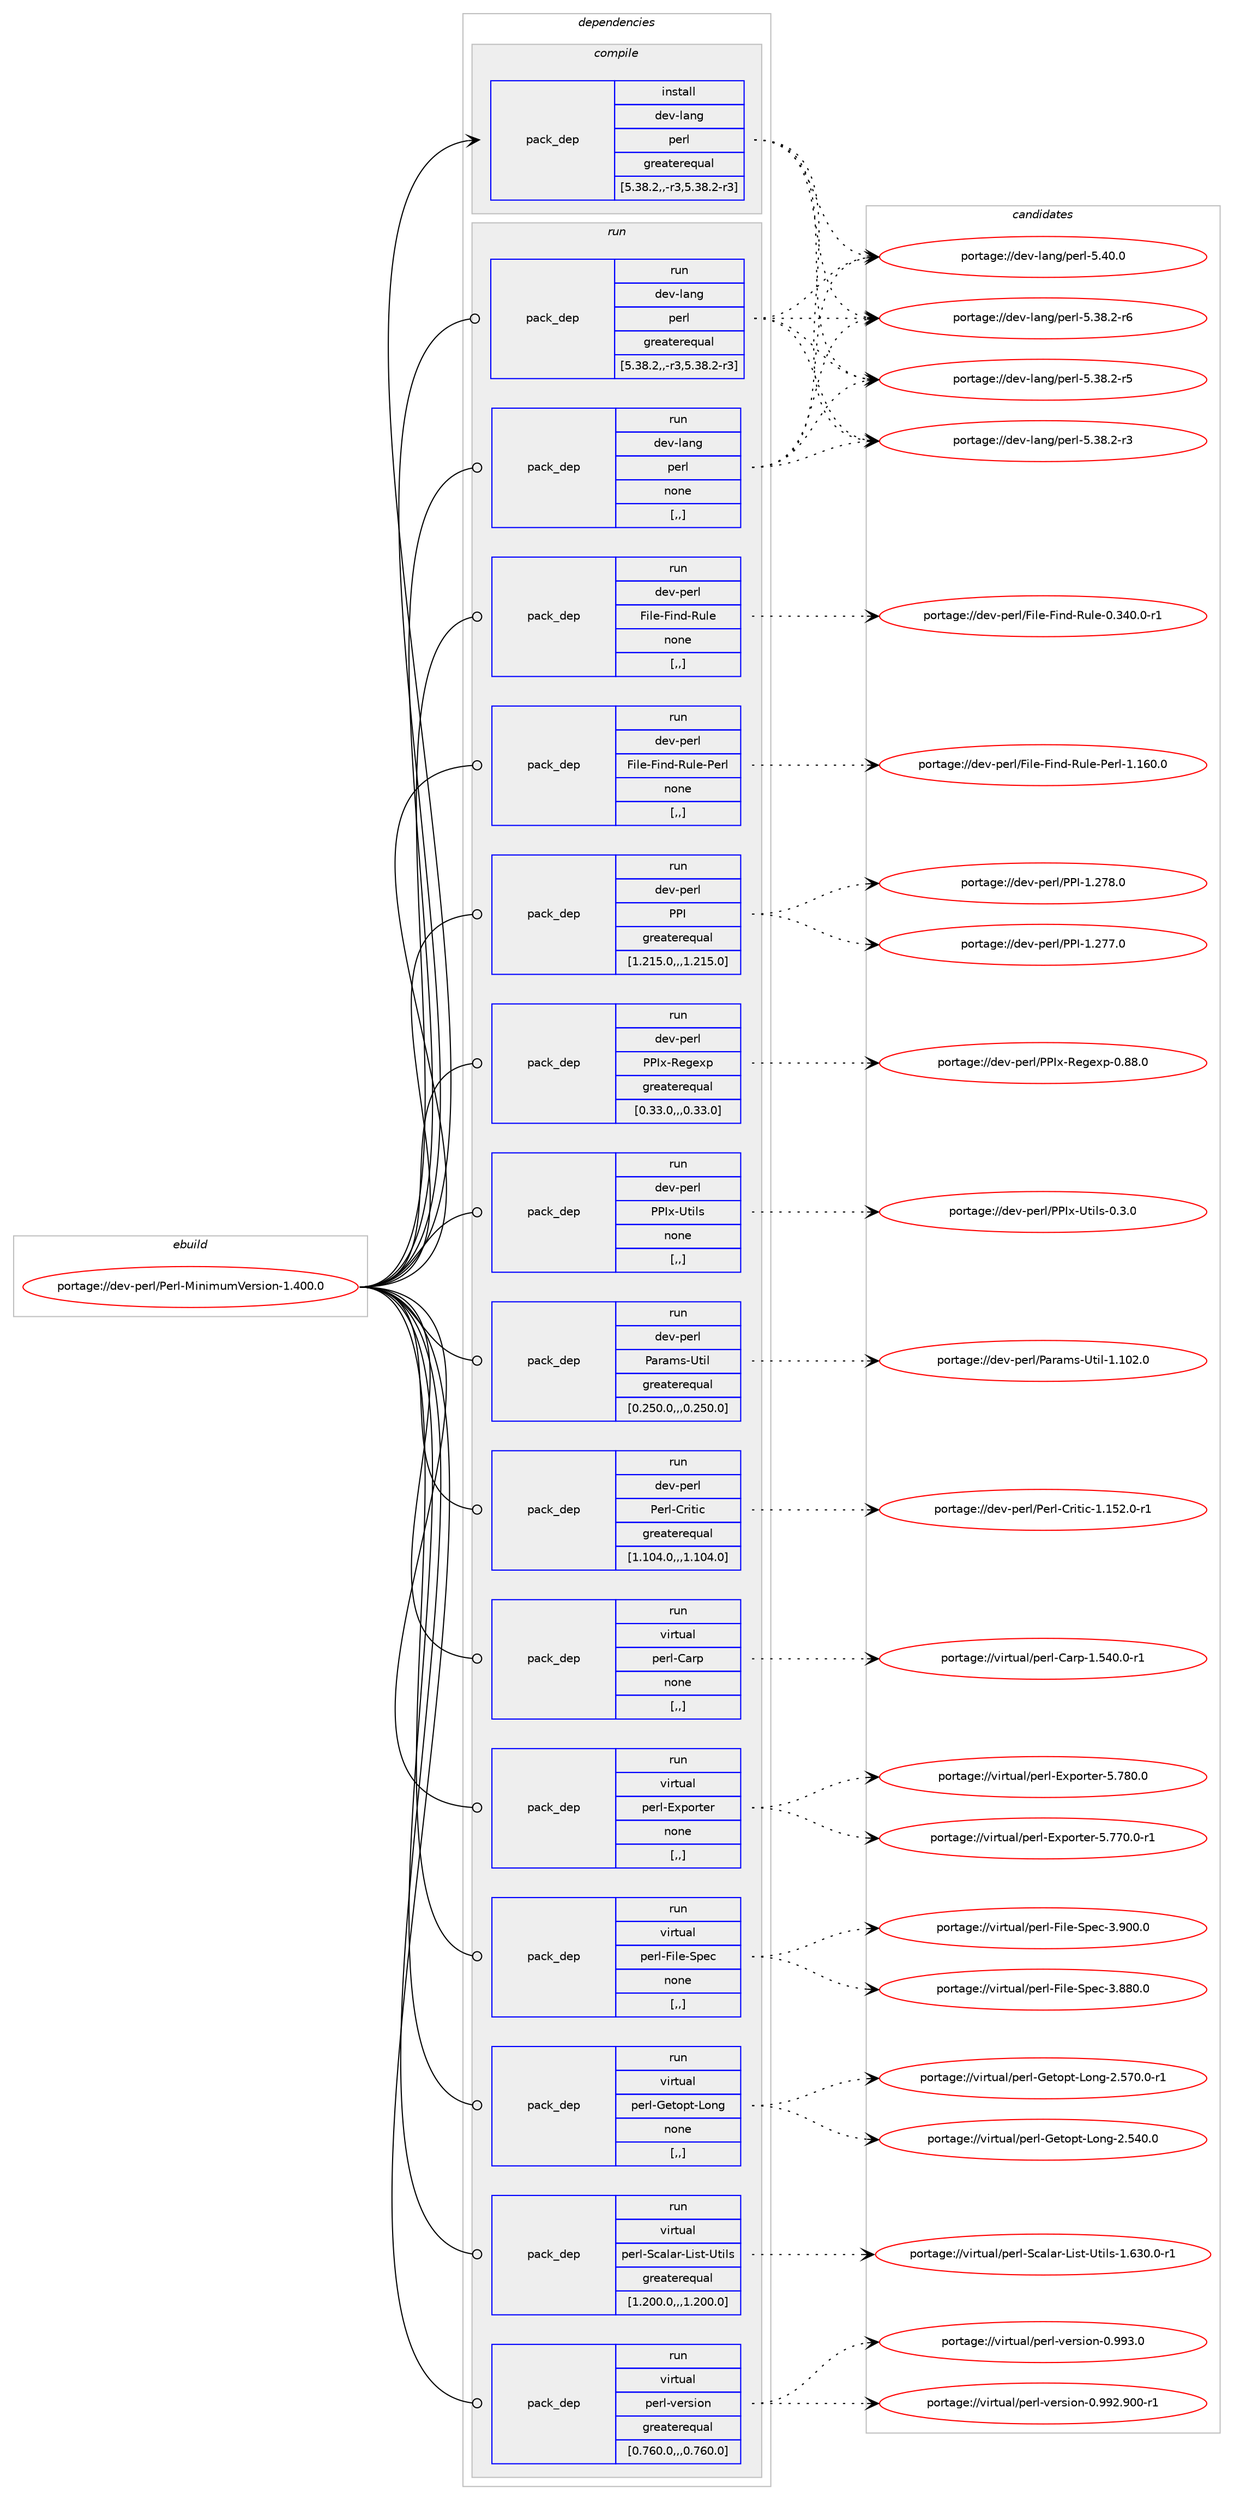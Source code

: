 digraph prolog {

# *************
# Graph options
# *************

newrank=true;
concentrate=true;
compound=true;
graph [rankdir=LR,fontname=Helvetica,fontsize=10,ranksep=1.5];#, ranksep=2.5, nodesep=0.2];
edge  [arrowhead=vee];
node  [fontname=Helvetica,fontsize=10];

# **********
# The ebuild
# **********

subgraph cluster_leftcol {
color=gray;
label=<<i>ebuild</i>>;
id [label="portage://dev-perl/Perl-MinimumVersion-1.400.0", color=red, width=4, href="../dev-perl/Perl-MinimumVersion-1.400.0.svg"];
}

# ****************
# The dependencies
# ****************

subgraph cluster_midcol {
color=gray;
label=<<i>dependencies</i>>;
subgraph cluster_compile {
fillcolor="#eeeeee";
style=filled;
label=<<i>compile</i>>;
subgraph pack104646 {
dependency135931 [label=<<TABLE BORDER="0" CELLBORDER="1" CELLSPACING="0" CELLPADDING="4" WIDTH="220"><TR><TD ROWSPAN="6" CELLPADDING="30">pack_dep</TD></TR><TR><TD WIDTH="110">install</TD></TR><TR><TD>dev-lang</TD></TR><TR><TD>perl</TD></TR><TR><TD>greaterequal</TD></TR><TR><TD>[5.38.2,,-r3,5.38.2-r3]</TD></TR></TABLE>>, shape=none, color=blue];
}
id:e -> dependency135931:w [weight=20,style="solid",arrowhead="vee"];
}
subgraph cluster_compileandrun {
fillcolor="#eeeeee";
style=filled;
label=<<i>compile and run</i>>;
}
subgraph cluster_run {
fillcolor="#eeeeee";
style=filled;
label=<<i>run</i>>;
subgraph pack104647 {
dependency135932 [label=<<TABLE BORDER="0" CELLBORDER="1" CELLSPACING="0" CELLPADDING="4" WIDTH="220"><TR><TD ROWSPAN="6" CELLPADDING="30">pack_dep</TD></TR><TR><TD WIDTH="110">run</TD></TR><TR><TD>dev-lang</TD></TR><TR><TD>perl</TD></TR><TR><TD>greaterequal</TD></TR><TR><TD>[5.38.2,,-r3,5.38.2-r3]</TD></TR></TABLE>>, shape=none, color=blue];
}
id:e -> dependency135932:w [weight=20,style="solid",arrowhead="odot"];
subgraph pack104648 {
dependency135933 [label=<<TABLE BORDER="0" CELLBORDER="1" CELLSPACING="0" CELLPADDING="4" WIDTH="220"><TR><TD ROWSPAN="6" CELLPADDING="30">pack_dep</TD></TR><TR><TD WIDTH="110">run</TD></TR><TR><TD>dev-lang</TD></TR><TR><TD>perl</TD></TR><TR><TD>none</TD></TR><TR><TD>[,,]</TD></TR></TABLE>>, shape=none, color=blue];
}
id:e -> dependency135933:w [weight=20,style="solid",arrowhead="odot"];
subgraph pack104649 {
dependency135934 [label=<<TABLE BORDER="0" CELLBORDER="1" CELLSPACING="0" CELLPADDING="4" WIDTH="220"><TR><TD ROWSPAN="6" CELLPADDING="30">pack_dep</TD></TR><TR><TD WIDTH="110">run</TD></TR><TR><TD>dev-perl</TD></TR><TR><TD>File-Find-Rule</TD></TR><TR><TD>none</TD></TR><TR><TD>[,,]</TD></TR></TABLE>>, shape=none, color=blue];
}
id:e -> dependency135934:w [weight=20,style="solid",arrowhead="odot"];
subgraph pack104650 {
dependency135935 [label=<<TABLE BORDER="0" CELLBORDER="1" CELLSPACING="0" CELLPADDING="4" WIDTH="220"><TR><TD ROWSPAN="6" CELLPADDING="30">pack_dep</TD></TR><TR><TD WIDTH="110">run</TD></TR><TR><TD>dev-perl</TD></TR><TR><TD>File-Find-Rule-Perl</TD></TR><TR><TD>none</TD></TR><TR><TD>[,,]</TD></TR></TABLE>>, shape=none, color=blue];
}
id:e -> dependency135935:w [weight=20,style="solid",arrowhead="odot"];
subgraph pack104651 {
dependency135936 [label=<<TABLE BORDER="0" CELLBORDER="1" CELLSPACING="0" CELLPADDING="4" WIDTH="220"><TR><TD ROWSPAN="6" CELLPADDING="30">pack_dep</TD></TR><TR><TD WIDTH="110">run</TD></TR><TR><TD>dev-perl</TD></TR><TR><TD>PPI</TD></TR><TR><TD>greaterequal</TD></TR><TR><TD>[1.215.0,,,1.215.0]</TD></TR></TABLE>>, shape=none, color=blue];
}
id:e -> dependency135936:w [weight=20,style="solid",arrowhead="odot"];
subgraph pack104652 {
dependency135937 [label=<<TABLE BORDER="0" CELLBORDER="1" CELLSPACING="0" CELLPADDING="4" WIDTH="220"><TR><TD ROWSPAN="6" CELLPADDING="30">pack_dep</TD></TR><TR><TD WIDTH="110">run</TD></TR><TR><TD>dev-perl</TD></TR><TR><TD>PPIx-Regexp</TD></TR><TR><TD>greaterequal</TD></TR><TR><TD>[0.33.0,,,0.33.0]</TD></TR></TABLE>>, shape=none, color=blue];
}
id:e -> dependency135937:w [weight=20,style="solid",arrowhead="odot"];
subgraph pack104653 {
dependency135938 [label=<<TABLE BORDER="0" CELLBORDER="1" CELLSPACING="0" CELLPADDING="4" WIDTH="220"><TR><TD ROWSPAN="6" CELLPADDING="30">pack_dep</TD></TR><TR><TD WIDTH="110">run</TD></TR><TR><TD>dev-perl</TD></TR><TR><TD>PPIx-Utils</TD></TR><TR><TD>none</TD></TR><TR><TD>[,,]</TD></TR></TABLE>>, shape=none, color=blue];
}
id:e -> dependency135938:w [weight=20,style="solid",arrowhead="odot"];
subgraph pack104654 {
dependency135939 [label=<<TABLE BORDER="0" CELLBORDER="1" CELLSPACING="0" CELLPADDING="4" WIDTH="220"><TR><TD ROWSPAN="6" CELLPADDING="30">pack_dep</TD></TR><TR><TD WIDTH="110">run</TD></TR><TR><TD>dev-perl</TD></TR><TR><TD>Params-Util</TD></TR><TR><TD>greaterequal</TD></TR><TR><TD>[0.250.0,,,0.250.0]</TD></TR></TABLE>>, shape=none, color=blue];
}
id:e -> dependency135939:w [weight=20,style="solid",arrowhead="odot"];
subgraph pack104655 {
dependency135940 [label=<<TABLE BORDER="0" CELLBORDER="1" CELLSPACING="0" CELLPADDING="4" WIDTH="220"><TR><TD ROWSPAN="6" CELLPADDING="30">pack_dep</TD></TR><TR><TD WIDTH="110">run</TD></TR><TR><TD>dev-perl</TD></TR><TR><TD>Perl-Critic</TD></TR><TR><TD>greaterequal</TD></TR><TR><TD>[1.104.0,,,1.104.0]</TD></TR></TABLE>>, shape=none, color=blue];
}
id:e -> dependency135940:w [weight=20,style="solid",arrowhead="odot"];
subgraph pack104656 {
dependency135941 [label=<<TABLE BORDER="0" CELLBORDER="1" CELLSPACING="0" CELLPADDING="4" WIDTH="220"><TR><TD ROWSPAN="6" CELLPADDING="30">pack_dep</TD></TR><TR><TD WIDTH="110">run</TD></TR><TR><TD>virtual</TD></TR><TR><TD>perl-Carp</TD></TR><TR><TD>none</TD></TR><TR><TD>[,,]</TD></TR></TABLE>>, shape=none, color=blue];
}
id:e -> dependency135941:w [weight=20,style="solid",arrowhead="odot"];
subgraph pack104657 {
dependency135942 [label=<<TABLE BORDER="0" CELLBORDER="1" CELLSPACING="0" CELLPADDING="4" WIDTH="220"><TR><TD ROWSPAN="6" CELLPADDING="30">pack_dep</TD></TR><TR><TD WIDTH="110">run</TD></TR><TR><TD>virtual</TD></TR><TR><TD>perl-Exporter</TD></TR><TR><TD>none</TD></TR><TR><TD>[,,]</TD></TR></TABLE>>, shape=none, color=blue];
}
id:e -> dependency135942:w [weight=20,style="solid",arrowhead="odot"];
subgraph pack104658 {
dependency135943 [label=<<TABLE BORDER="0" CELLBORDER="1" CELLSPACING="0" CELLPADDING="4" WIDTH="220"><TR><TD ROWSPAN="6" CELLPADDING="30">pack_dep</TD></TR><TR><TD WIDTH="110">run</TD></TR><TR><TD>virtual</TD></TR><TR><TD>perl-File-Spec</TD></TR><TR><TD>none</TD></TR><TR><TD>[,,]</TD></TR></TABLE>>, shape=none, color=blue];
}
id:e -> dependency135943:w [weight=20,style="solid",arrowhead="odot"];
subgraph pack104659 {
dependency135944 [label=<<TABLE BORDER="0" CELLBORDER="1" CELLSPACING="0" CELLPADDING="4" WIDTH="220"><TR><TD ROWSPAN="6" CELLPADDING="30">pack_dep</TD></TR><TR><TD WIDTH="110">run</TD></TR><TR><TD>virtual</TD></TR><TR><TD>perl-Getopt-Long</TD></TR><TR><TD>none</TD></TR><TR><TD>[,,]</TD></TR></TABLE>>, shape=none, color=blue];
}
id:e -> dependency135944:w [weight=20,style="solid",arrowhead="odot"];
subgraph pack104660 {
dependency135945 [label=<<TABLE BORDER="0" CELLBORDER="1" CELLSPACING="0" CELLPADDING="4" WIDTH="220"><TR><TD ROWSPAN="6" CELLPADDING="30">pack_dep</TD></TR><TR><TD WIDTH="110">run</TD></TR><TR><TD>virtual</TD></TR><TR><TD>perl-Scalar-List-Utils</TD></TR><TR><TD>greaterequal</TD></TR><TR><TD>[1.200.0,,,1.200.0]</TD></TR></TABLE>>, shape=none, color=blue];
}
id:e -> dependency135945:w [weight=20,style="solid",arrowhead="odot"];
subgraph pack104661 {
dependency135946 [label=<<TABLE BORDER="0" CELLBORDER="1" CELLSPACING="0" CELLPADDING="4" WIDTH="220"><TR><TD ROWSPAN="6" CELLPADDING="30">pack_dep</TD></TR><TR><TD WIDTH="110">run</TD></TR><TR><TD>virtual</TD></TR><TR><TD>perl-version</TD></TR><TR><TD>greaterequal</TD></TR><TR><TD>[0.760.0,,,0.760.0]</TD></TR></TABLE>>, shape=none, color=blue];
}
id:e -> dependency135946:w [weight=20,style="solid",arrowhead="odot"];
}
}

# **************
# The candidates
# **************

subgraph cluster_choices {
rank=same;
color=gray;
label=<<i>candidates</i>>;

subgraph choice104646 {
color=black;
nodesep=1;
choice10010111845108971101034711210111410845534652484648 [label="portage://dev-lang/perl-5.40.0", color=red, width=4,href="../dev-lang/perl-5.40.0.svg"];
choice100101118451089711010347112101114108455346515646504511454 [label="portage://dev-lang/perl-5.38.2-r6", color=red, width=4,href="../dev-lang/perl-5.38.2-r6.svg"];
choice100101118451089711010347112101114108455346515646504511453 [label="portage://dev-lang/perl-5.38.2-r5", color=red, width=4,href="../dev-lang/perl-5.38.2-r5.svg"];
choice100101118451089711010347112101114108455346515646504511451 [label="portage://dev-lang/perl-5.38.2-r3", color=red, width=4,href="../dev-lang/perl-5.38.2-r3.svg"];
dependency135931:e -> choice10010111845108971101034711210111410845534652484648:w [style=dotted,weight="100"];
dependency135931:e -> choice100101118451089711010347112101114108455346515646504511454:w [style=dotted,weight="100"];
dependency135931:e -> choice100101118451089711010347112101114108455346515646504511453:w [style=dotted,weight="100"];
dependency135931:e -> choice100101118451089711010347112101114108455346515646504511451:w [style=dotted,weight="100"];
}
subgraph choice104647 {
color=black;
nodesep=1;
choice10010111845108971101034711210111410845534652484648 [label="portage://dev-lang/perl-5.40.0", color=red, width=4,href="../dev-lang/perl-5.40.0.svg"];
choice100101118451089711010347112101114108455346515646504511454 [label="portage://dev-lang/perl-5.38.2-r6", color=red, width=4,href="../dev-lang/perl-5.38.2-r6.svg"];
choice100101118451089711010347112101114108455346515646504511453 [label="portage://dev-lang/perl-5.38.2-r5", color=red, width=4,href="../dev-lang/perl-5.38.2-r5.svg"];
choice100101118451089711010347112101114108455346515646504511451 [label="portage://dev-lang/perl-5.38.2-r3", color=red, width=4,href="../dev-lang/perl-5.38.2-r3.svg"];
dependency135932:e -> choice10010111845108971101034711210111410845534652484648:w [style=dotted,weight="100"];
dependency135932:e -> choice100101118451089711010347112101114108455346515646504511454:w [style=dotted,weight="100"];
dependency135932:e -> choice100101118451089711010347112101114108455346515646504511453:w [style=dotted,weight="100"];
dependency135932:e -> choice100101118451089711010347112101114108455346515646504511451:w [style=dotted,weight="100"];
}
subgraph choice104648 {
color=black;
nodesep=1;
choice10010111845108971101034711210111410845534652484648 [label="portage://dev-lang/perl-5.40.0", color=red, width=4,href="../dev-lang/perl-5.40.0.svg"];
choice100101118451089711010347112101114108455346515646504511454 [label="portage://dev-lang/perl-5.38.2-r6", color=red, width=4,href="../dev-lang/perl-5.38.2-r6.svg"];
choice100101118451089711010347112101114108455346515646504511453 [label="portage://dev-lang/perl-5.38.2-r5", color=red, width=4,href="../dev-lang/perl-5.38.2-r5.svg"];
choice100101118451089711010347112101114108455346515646504511451 [label="portage://dev-lang/perl-5.38.2-r3", color=red, width=4,href="../dev-lang/perl-5.38.2-r3.svg"];
dependency135933:e -> choice10010111845108971101034711210111410845534652484648:w [style=dotted,weight="100"];
dependency135933:e -> choice100101118451089711010347112101114108455346515646504511454:w [style=dotted,weight="100"];
dependency135933:e -> choice100101118451089711010347112101114108455346515646504511453:w [style=dotted,weight="100"];
dependency135933:e -> choice100101118451089711010347112101114108455346515646504511451:w [style=dotted,weight="100"];
}
subgraph choice104649 {
color=black;
nodesep=1;
choice1001011184511210111410847701051081014570105110100458211710810145484651524846484511449 [label="portage://dev-perl/File-Find-Rule-0.340.0-r1", color=red, width=4,href="../dev-perl/File-Find-Rule-0.340.0-r1.svg"];
dependency135934:e -> choice1001011184511210111410847701051081014570105110100458211710810145484651524846484511449:w [style=dotted,weight="100"];
}
subgraph choice104650 {
color=black;
nodesep=1;
choice1001011184511210111410847701051081014570105110100458211710810145801011141084549464954484648 [label="portage://dev-perl/File-Find-Rule-Perl-1.160.0", color=red, width=4,href="../dev-perl/File-Find-Rule-Perl-1.160.0.svg"];
dependency135935:e -> choice1001011184511210111410847701051081014570105110100458211710810145801011141084549464954484648:w [style=dotted,weight="100"];
}
subgraph choice104651 {
color=black;
nodesep=1;
choice10010111845112101114108478080734549465055564648 [label="portage://dev-perl/PPI-1.278.0", color=red, width=4,href="../dev-perl/PPI-1.278.0.svg"];
choice10010111845112101114108478080734549465055554648 [label="portage://dev-perl/PPI-1.277.0", color=red, width=4,href="../dev-perl/PPI-1.277.0.svg"];
dependency135936:e -> choice10010111845112101114108478080734549465055564648:w [style=dotted,weight="100"];
dependency135936:e -> choice10010111845112101114108478080734549465055554648:w [style=dotted,weight="100"];
}
subgraph choice104652 {
color=black;
nodesep=1;
choice1001011184511210111410847808073120458210110310112011245484656564648 [label="portage://dev-perl/PPIx-Regexp-0.88.0", color=red, width=4,href="../dev-perl/PPIx-Regexp-0.88.0.svg"];
dependency135937:e -> choice1001011184511210111410847808073120458210110310112011245484656564648:w [style=dotted,weight="100"];
}
subgraph choice104653 {
color=black;
nodesep=1;
choice10010111845112101114108478080731204585116105108115454846514648 [label="portage://dev-perl/PPIx-Utils-0.3.0", color=red, width=4,href="../dev-perl/PPIx-Utils-0.3.0.svg"];
dependency135938:e -> choice10010111845112101114108478080731204585116105108115454846514648:w [style=dotted,weight="100"];
}
subgraph choice104654 {
color=black;
nodesep=1;
choice100101118451121011141084780971149710911545851161051084549464948504648 [label="portage://dev-perl/Params-Util-1.102.0", color=red, width=4,href="../dev-perl/Params-Util-1.102.0.svg"];
dependency135939:e -> choice100101118451121011141084780971149710911545851161051084549464948504648:w [style=dotted,weight="100"];
}
subgraph choice104655 {
color=black;
nodesep=1;
choice10010111845112101114108478010111410845671141051161059945494649535046484511449 [label="portage://dev-perl/Perl-Critic-1.152.0-r1", color=red, width=4,href="../dev-perl/Perl-Critic-1.152.0-r1.svg"];
dependency135940:e -> choice10010111845112101114108478010111410845671141051161059945494649535046484511449:w [style=dotted,weight="100"];
}
subgraph choice104656 {
color=black;
nodesep=1;
choice118105114116117971084711210111410845679711411245494653524846484511449 [label="portage://virtual/perl-Carp-1.540.0-r1", color=red, width=4,href="../virtual/perl-Carp-1.540.0-r1.svg"];
dependency135941:e -> choice118105114116117971084711210111410845679711411245494653524846484511449:w [style=dotted,weight="100"];
}
subgraph choice104657 {
color=black;
nodesep=1;
choice118105114116117971084711210111410845691201121111141161011144553465556484648 [label="portage://virtual/perl-Exporter-5.780.0", color=red, width=4,href="../virtual/perl-Exporter-5.780.0.svg"];
choice1181051141161179710847112101114108456912011211111411610111445534655554846484511449 [label="portage://virtual/perl-Exporter-5.770.0-r1", color=red, width=4,href="../virtual/perl-Exporter-5.770.0-r1.svg"];
dependency135942:e -> choice118105114116117971084711210111410845691201121111141161011144553465556484648:w [style=dotted,weight="100"];
dependency135942:e -> choice1181051141161179710847112101114108456912011211111411610111445534655554846484511449:w [style=dotted,weight="100"];
}
subgraph choice104658 {
color=black;
nodesep=1;
choice118105114116117971084711210111410845701051081014583112101994551465748484648 [label="portage://virtual/perl-File-Spec-3.900.0", color=red, width=4,href="../virtual/perl-File-Spec-3.900.0.svg"];
choice118105114116117971084711210111410845701051081014583112101994551465656484648 [label="portage://virtual/perl-File-Spec-3.880.0", color=red, width=4,href="../virtual/perl-File-Spec-3.880.0.svg"];
dependency135943:e -> choice118105114116117971084711210111410845701051081014583112101994551465748484648:w [style=dotted,weight="100"];
dependency135943:e -> choice118105114116117971084711210111410845701051081014583112101994551465656484648:w [style=dotted,weight="100"];
}
subgraph choice104659 {
color=black;
nodesep=1;
choice11810511411611797108471121011141084571101116111112116457611111010345504653554846484511449 [label="portage://virtual/perl-Getopt-Long-2.570.0-r1", color=red, width=4,href="../virtual/perl-Getopt-Long-2.570.0-r1.svg"];
choice1181051141161179710847112101114108457110111611111211645761111101034550465352484648 [label="portage://virtual/perl-Getopt-Long-2.540.0", color=red, width=4,href="../virtual/perl-Getopt-Long-2.540.0.svg"];
dependency135944:e -> choice11810511411611797108471121011141084571101116111112116457611111010345504653554846484511449:w [style=dotted,weight="100"];
dependency135944:e -> choice1181051141161179710847112101114108457110111611111211645761111101034550465352484648:w [style=dotted,weight="100"];
}
subgraph choice104660 {
color=black;
nodesep=1;
choice118105114116117971084711210111410845839997108971144576105115116458511610510811545494654514846484511449 [label="portage://virtual/perl-Scalar-List-Utils-1.630.0-r1", color=red, width=4,href="../virtual/perl-Scalar-List-Utils-1.630.0-r1.svg"];
dependency135945:e -> choice118105114116117971084711210111410845839997108971144576105115116458511610510811545494654514846484511449:w [style=dotted,weight="100"];
}
subgraph choice104661 {
color=black;
nodesep=1;
choice1181051141161179710847112101114108451181011141151051111104548465757514648 [label="portage://virtual/perl-version-0.993.0", color=red, width=4,href="../virtual/perl-version-0.993.0.svg"];
choice118105114116117971084711210111410845118101114115105111110454846575750465748484511449 [label="portage://virtual/perl-version-0.992.900-r1", color=red, width=4,href="../virtual/perl-version-0.992.900-r1.svg"];
dependency135946:e -> choice1181051141161179710847112101114108451181011141151051111104548465757514648:w [style=dotted,weight="100"];
dependency135946:e -> choice118105114116117971084711210111410845118101114115105111110454846575750465748484511449:w [style=dotted,weight="100"];
}
}

}

